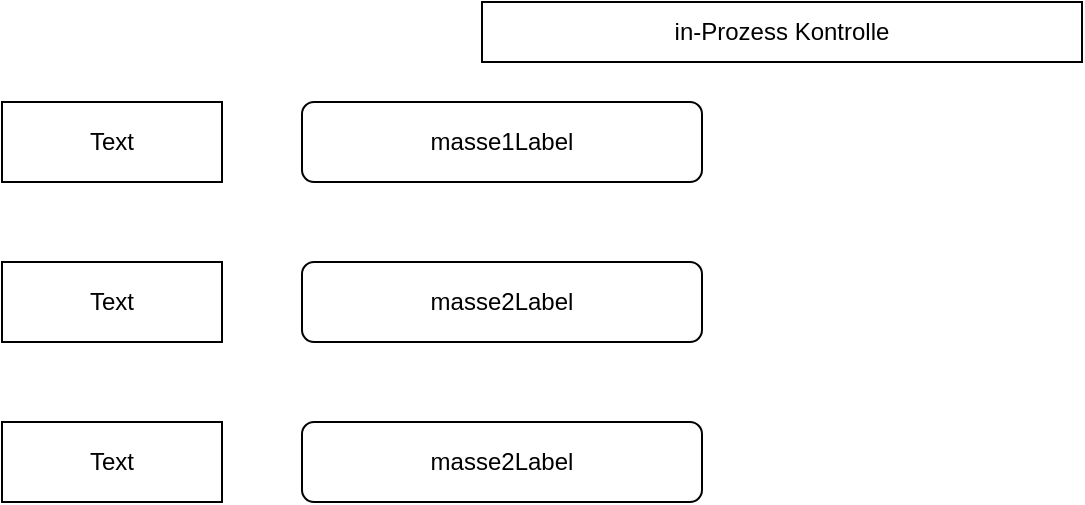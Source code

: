<mxfile version="18.1.3" type="device"><diagram id="c-96xcpcPqM-xwK_S5vx" name="Seite-1"><mxGraphModel dx="1342" dy="865" grid="1" gridSize="10" guides="1" tooltips="1" connect="1" arrows="1" fold="1" page="1" pageScale="1" pageWidth="1169" pageHeight="827" math="0" shadow="0"><root><mxCell id="0"/><mxCell id="1" parent="0"/><mxCell id="n-q0VsEFMewZG9M6Q8_j-3" value="masse1Label" style="rounded=1;whiteSpace=wrap;html=1;" vertex="1" parent="1"><mxGeometry x="200" y="80" width="200" height="40" as="geometry"/></mxCell><mxCell id="n-q0VsEFMewZG9M6Q8_j-4" value="Text" style="text;html=1;strokeColor=#000000;fillColor=none;align=center;verticalAlign=middle;whiteSpace=wrap;rounded=0;shadow=0;" vertex="1" parent="1"><mxGeometry x="50" y="80" width="110" height="40" as="geometry"/></mxCell><mxCell id="n-q0VsEFMewZG9M6Q8_j-6" value="Text" style="text;html=1;strokeColor=#000000;fillColor=none;align=center;verticalAlign=middle;whiteSpace=wrap;rounded=0;shadow=0;" vertex="1" parent="1"><mxGeometry x="50" y="160" width="110" height="40" as="geometry"/></mxCell><mxCell id="n-q0VsEFMewZG9M6Q8_j-7" value="Text" style="text;html=1;strokeColor=#000000;fillColor=none;align=center;verticalAlign=middle;whiteSpace=wrap;rounded=0;shadow=0;" vertex="1" parent="1"><mxGeometry x="50" y="240" width="110" height="40" as="geometry"/></mxCell><mxCell id="n-q0VsEFMewZG9M6Q8_j-8" value="in-Prozess Kontrolle" style="text;html=1;strokeColor=#000000;fillColor=none;align=center;verticalAlign=middle;whiteSpace=wrap;rounded=0;shadow=0;" vertex="1" parent="1"><mxGeometry x="290" y="30" width="300" height="30" as="geometry"/></mxCell><mxCell id="n-q0VsEFMewZG9M6Q8_j-9" value="&lt;span style=&quot;&quot;&gt;masse2Label&lt;/span&gt;" style="rounded=1;whiteSpace=wrap;html=1;" vertex="1" parent="1"><mxGeometry x="200" y="160" width="200" height="40" as="geometry"/></mxCell><mxCell id="n-q0VsEFMewZG9M6Q8_j-10" value="&lt;span style=&quot;&quot;&gt;masse2Label&lt;/span&gt;" style="rounded=1;whiteSpace=wrap;html=1;" vertex="1" parent="1"><mxGeometry x="200" y="240" width="200" height="40" as="geometry"/></mxCell></root></mxGraphModel></diagram></mxfile>